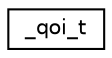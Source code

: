 digraph "Graphical Class Hierarchy"
{
 // LATEX_PDF_SIZE
  edge [fontname="Helvetica",fontsize="10",labelfontname="Helvetica",labelfontsize="10"];
  node [fontname="Helvetica",fontsize="10",shape=record];
  rankdir="LR";
  Node0 [label="_qoi_t",height=0.2,width=0.4,color="black", fillcolor="white", style="filled",URL="$d2/da4/struct__qoi__t.html",tooltip=" "];
}
